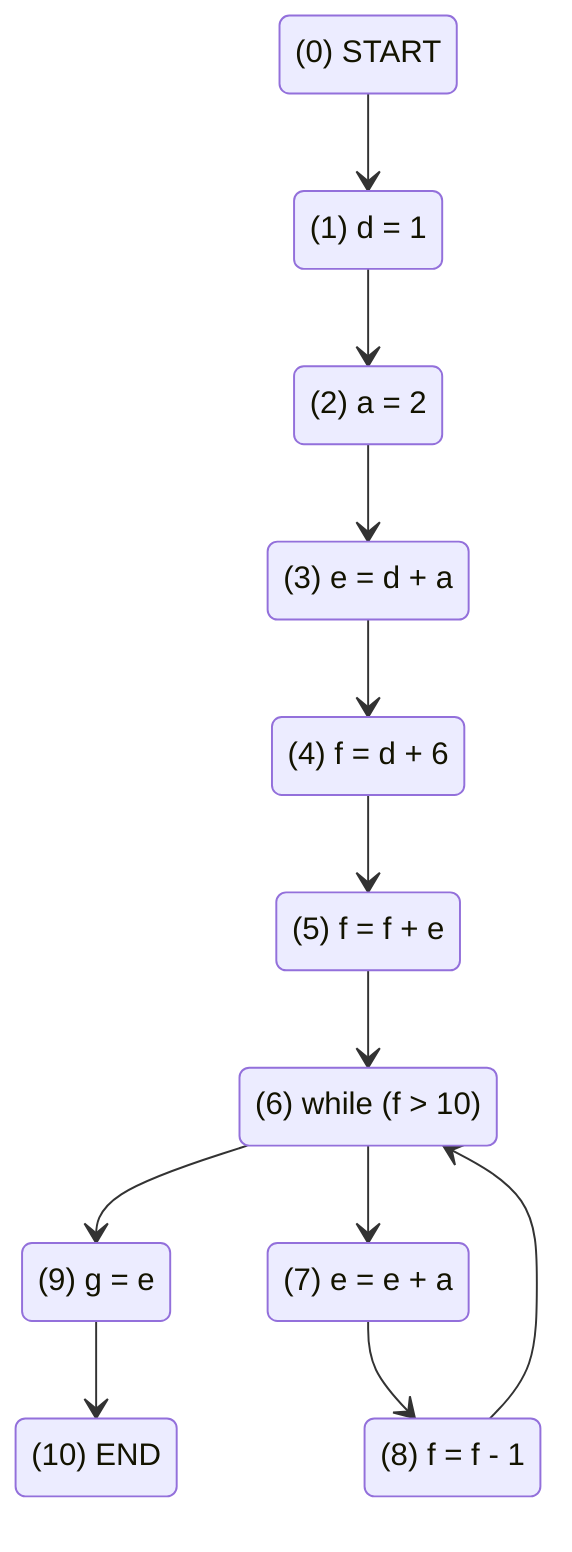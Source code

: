 stateDiagram-v2
10: (10) END
9: (9) g = e
9 --> 10
8: (8) f = f - 1
8 --> 6
7: (7) e = e + a
7 --> 8
6: (6) while (f > 10)
6 --> 9
6 --> 7
5: (5) f = f + e
5 --> 6
4: (4) f = d + 6
4 --> 5
3: (3) e = d + a
3 --> 4
2: (2) a = 2
2 --> 3
1: (1) d = 1
1 --> 2
0: (0) START
0 --> 1
